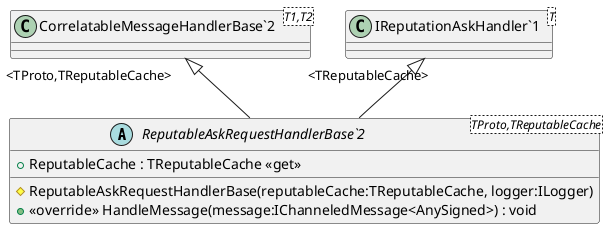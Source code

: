 @startuml
abstract class "ReputableAskRequestHandlerBase`2"<TProto,TReputableCache> {
    + ReputableCache : TReputableCache <<get>>
    # ReputableAskRequestHandlerBase(reputableCache:TReputableCache, logger:ILogger)
    + <<override>> HandleMessage(message:IChanneledMessage<AnySigned>) : void
}
class "CorrelatableMessageHandlerBase`2"<T1,T2> {
}
class "IReputationAskHandler`1"<T> {
}
"CorrelatableMessageHandlerBase`2" "<TProto,TReputableCache>" <|-- "ReputableAskRequestHandlerBase`2"
"IReputationAskHandler`1" "<TReputableCache>" <|-- "ReputableAskRequestHandlerBase`2"
@enduml
